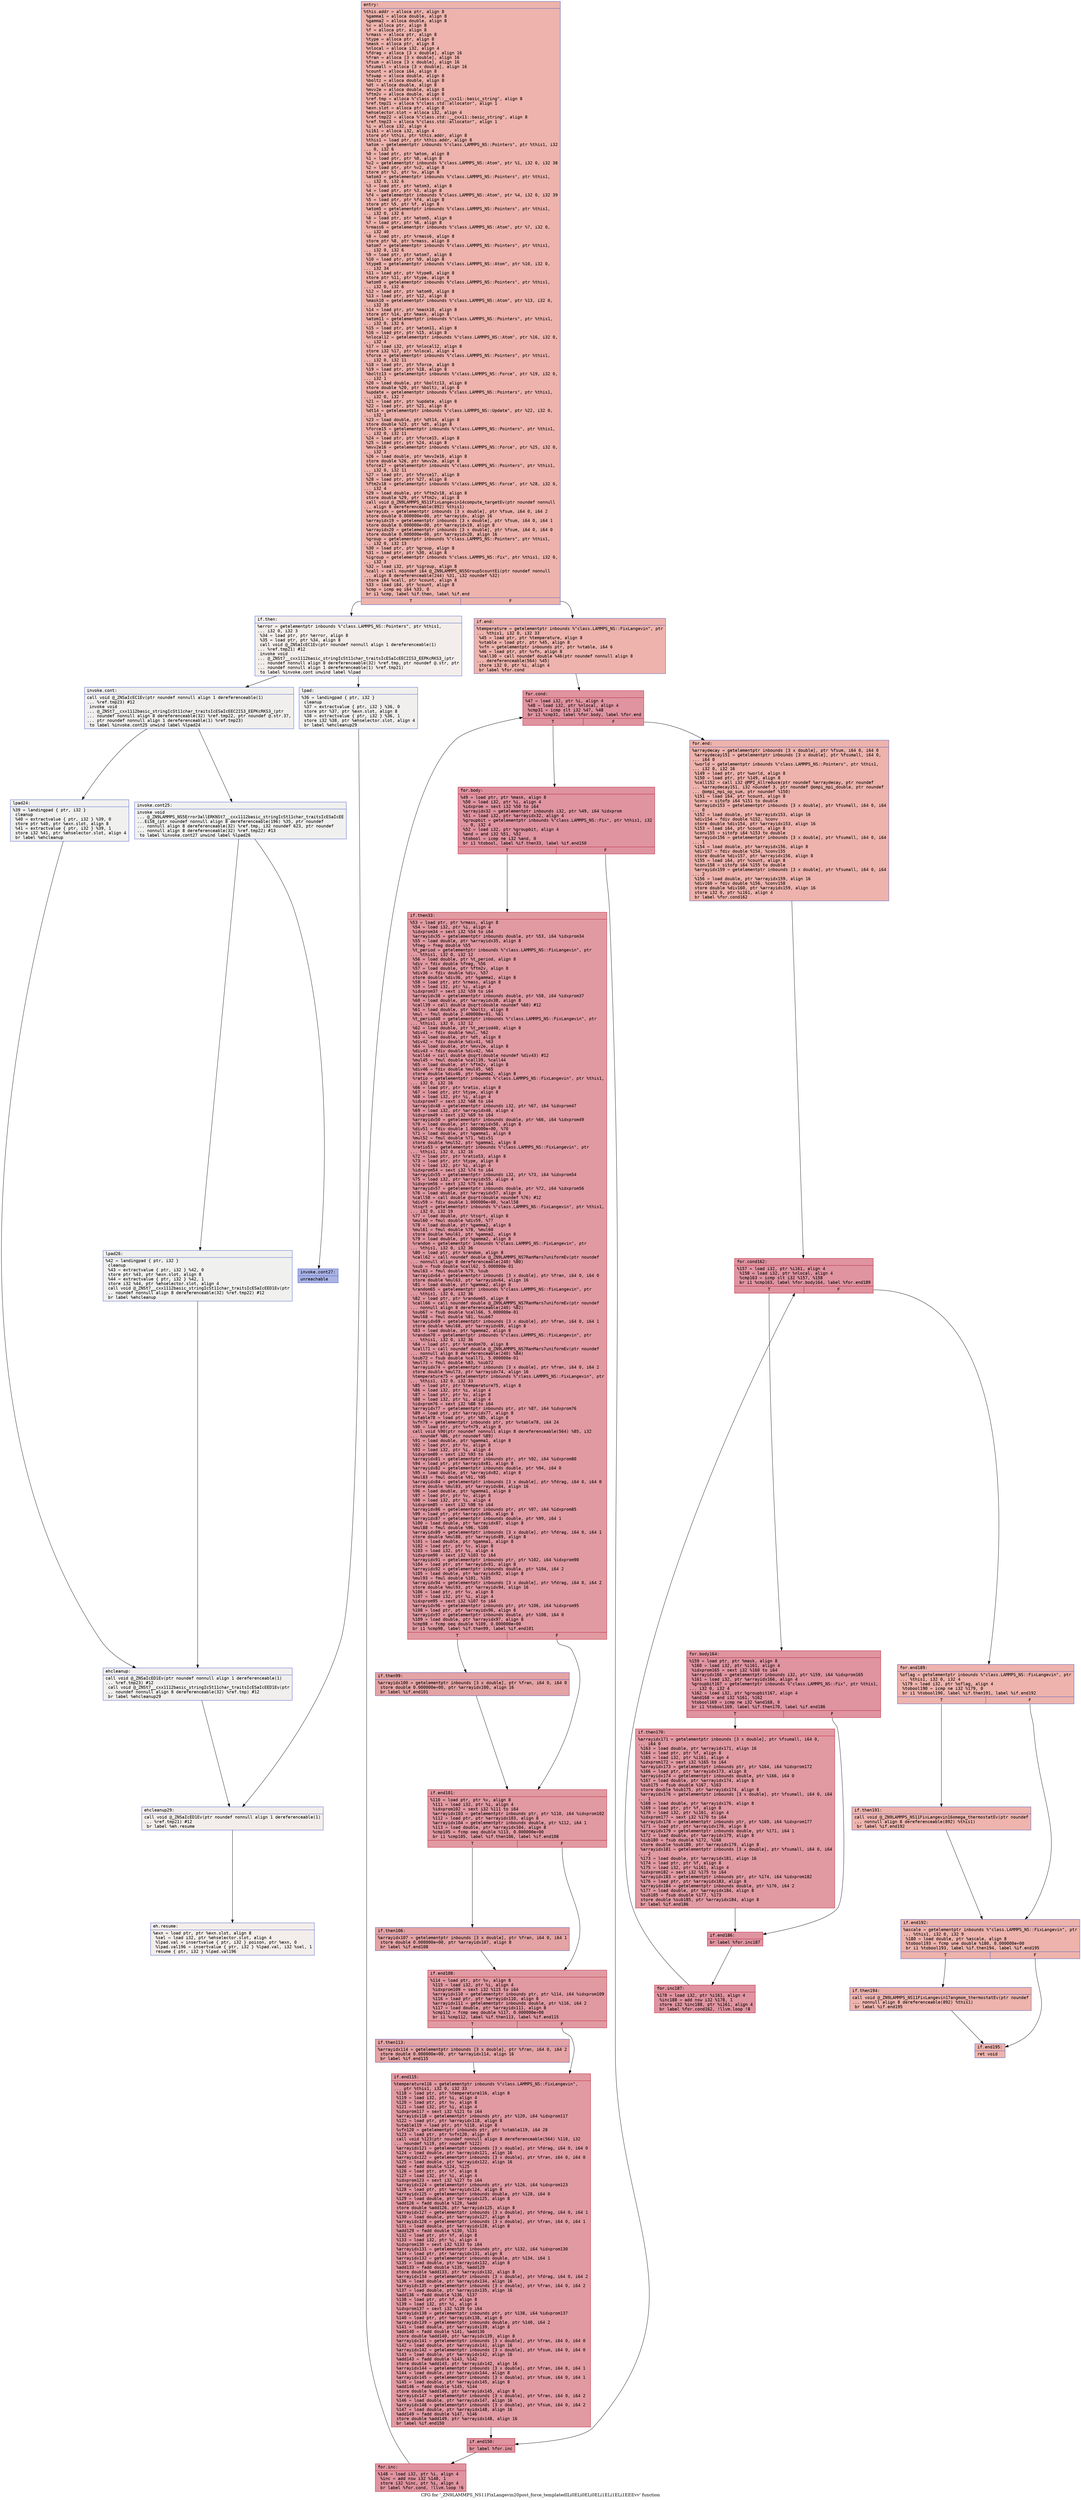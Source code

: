 digraph "CFG for '_ZN9LAMMPS_NS11FixLangevin20post_force_templatedILi0ELi0ELi0ELi1ELi1ELi1EEEvv' function" {
	label="CFG for '_ZN9LAMMPS_NS11FixLangevin20post_force_templatedILi0ELi0ELi0ELi1ELi1ELi1EEEvv' function";

	Node0x55e6b1f79470 [shape=record,color="#3d50c3ff", style=filled, fillcolor="#d6524470" fontname="Courier",label="{entry:\l|  %this.addr = alloca ptr, align 8\l  %gamma1 = alloca double, align 8\l  %gamma2 = alloca double, align 8\l  %v = alloca ptr, align 8\l  %f = alloca ptr, align 8\l  %rmass = alloca ptr, align 8\l  %type = alloca ptr, align 8\l  %mask = alloca ptr, align 8\l  %nlocal = alloca i32, align 4\l  %fdrag = alloca [3 x double], align 16\l  %fran = alloca [3 x double], align 16\l  %fsum = alloca [3 x double], align 16\l  %fsumall = alloca [3 x double], align 16\l  %count = alloca i64, align 8\l  %fswap = alloca double, align 8\l  %boltz = alloca double, align 8\l  %dt = alloca double, align 8\l  %mvv2e = alloca double, align 8\l  %ftm2v = alloca double, align 8\l  %ref.tmp = alloca %\"class.std::__cxx11::basic_string\", align 8\l  %ref.tmp21 = alloca %\"class.std::allocator\", align 1\l  %exn.slot = alloca ptr, align 8\l  %ehselector.slot = alloca i32, align 4\l  %ref.tmp22 = alloca %\"class.std::__cxx11::basic_string\", align 8\l  %ref.tmp23 = alloca %\"class.std::allocator\", align 1\l  %i = alloca i32, align 4\l  %i161 = alloca i32, align 4\l  store ptr %this, ptr %this.addr, align 8\l  %this1 = load ptr, ptr %this.addr, align 8\l  %atom = getelementptr inbounds %\"class.LAMMPS_NS::Pointers\", ptr %this1, i32\l... 0, i32 6\l  %0 = load ptr, ptr %atom, align 8\l  %1 = load ptr, ptr %0, align 8\l  %v2 = getelementptr inbounds %\"class.LAMMPS_NS::Atom\", ptr %1, i32 0, i32 38\l  %2 = load ptr, ptr %v2, align 8\l  store ptr %2, ptr %v, align 8\l  %atom3 = getelementptr inbounds %\"class.LAMMPS_NS::Pointers\", ptr %this1,\l... i32 0, i32 6\l  %3 = load ptr, ptr %atom3, align 8\l  %4 = load ptr, ptr %3, align 8\l  %f4 = getelementptr inbounds %\"class.LAMMPS_NS::Atom\", ptr %4, i32 0, i32 39\l  %5 = load ptr, ptr %f4, align 8\l  store ptr %5, ptr %f, align 8\l  %atom5 = getelementptr inbounds %\"class.LAMMPS_NS::Pointers\", ptr %this1,\l... i32 0, i32 6\l  %6 = load ptr, ptr %atom5, align 8\l  %7 = load ptr, ptr %6, align 8\l  %rmass6 = getelementptr inbounds %\"class.LAMMPS_NS::Atom\", ptr %7, i32 0,\l... i32 40\l  %8 = load ptr, ptr %rmass6, align 8\l  store ptr %8, ptr %rmass, align 8\l  %atom7 = getelementptr inbounds %\"class.LAMMPS_NS::Pointers\", ptr %this1,\l... i32 0, i32 6\l  %9 = load ptr, ptr %atom7, align 8\l  %10 = load ptr, ptr %9, align 8\l  %type8 = getelementptr inbounds %\"class.LAMMPS_NS::Atom\", ptr %10, i32 0,\l... i32 34\l  %11 = load ptr, ptr %type8, align 8\l  store ptr %11, ptr %type, align 8\l  %atom9 = getelementptr inbounds %\"class.LAMMPS_NS::Pointers\", ptr %this1,\l... i32 0, i32 6\l  %12 = load ptr, ptr %atom9, align 8\l  %13 = load ptr, ptr %12, align 8\l  %mask10 = getelementptr inbounds %\"class.LAMMPS_NS::Atom\", ptr %13, i32 0,\l... i32 35\l  %14 = load ptr, ptr %mask10, align 8\l  store ptr %14, ptr %mask, align 8\l  %atom11 = getelementptr inbounds %\"class.LAMMPS_NS::Pointers\", ptr %this1,\l... i32 0, i32 6\l  %15 = load ptr, ptr %atom11, align 8\l  %16 = load ptr, ptr %15, align 8\l  %nlocal12 = getelementptr inbounds %\"class.LAMMPS_NS::Atom\", ptr %16, i32 0,\l... i32 4\l  %17 = load i32, ptr %nlocal12, align 8\l  store i32 %17, ptr %nlocal, align 4\l  %force = getelementptr inbounds %\"class.LAMMPS_NS::Pointers\", ptr %this1,\l... i32 0, i32 11\l  %18 = load ptr, ptr %force, align 8\l  %19 = load ptr, ptr %18, align 8\l  %boltz13 = getelementptr inbounds %\"class.LAMMPS_NS::Force\", ptr %19, i32 0,\l... i32 1\l  %20 = load double, ptr %boltz13, align 8\l  store double %20, ptr %boltz, align 8\l  %update = getelementptr inbounds %\"class.LAMMPS_NS::Pointers\", ptr %this1,\l... i32 0, i32 7\l  %21 = load ptr, ptr %update, align 8\l  %22 = load ptr, ptr %21, align 8\l  %dt14 = getelementptr inbounds %\"class.LAMMPS_NS::Update\", ptr %22, i32 0,\l... i32 1\l  %23 = load double, ptr %dt14, align 8\l  store double %23, ptr %dt, align 8\l  %force15 = getelementptr inbounds %\"class.LAMMPS_NS::Pointers\", ptr %this1,\l... i32 0, i32 11\l  %24 = load ptr, ptr %force15, align 8\l  %25 = load ptr, ptr %24, align 8\l  %mvv2e16 = getelementptr inbounds %\"class.LAMMPS_NS::Force\", ptr %25, i32 0,\l... i32 3\l  %26 = load double, ptr %mvv2e16, align 8\l  store double %26, ptr %mvv2e, align 8\l  %force17 = getelementptr inbounds %\"class.LAMMPS_NS::Pointers\", ptr %this1,\l... i32 0, i32 11\l  %27 = load ptr, ptr %force17, align 8\l  %28 = load ptr, ptr %27, align 8\l  %ftm2v18 = getelementptr inbounds %\"class.LAMMPS_NS::Force\", ptr %28, i32 0,\l... i32 4\l  %29 = load double, ptr %ftm2v18, align 8\l  store double %29, ptr %ftm2v, align 8\l  call void @_ZN9LAMMPS_NS11FixLangevin14compute_targetEv(ptr noundef nonnull\l... align 8 dereferenceable(892) %this1)\l  %arrayidx = getelementptr inbounds [3 x double], ptr %fsum, i64 0, i64 2\l  store double 0.000000e+00, ptr %arrayidx, align 16\l  %arrayidx19 = getelementptr inbounds [3 x double], ptr %fsum, i64 0, i64 1\l  store double 0.000000e+00, ptr %arrayidx19, align 8\l  %arrayidx20 = getelementptr inbounds [3 x double], ptr %fsum, i64 0, i64 0\l  store double 0.000000e+00, ptr %arrayidx20, align 16\l  %group = getelementptr inbounds %\"class.LAMMPS_NS::Pointers\", ptr %this1,\l... i32 0, i32 13\l  %30 = load ptr, ptr %group, align 8\l  %31 = load ptr, ptr %30, align 8\l  %igroup = getelementptr inbounds %\"class.LAMMPS_NS::Fix\", ptr %this1, i32 0,\l... i32 3\l  %32 = load i32, ptr %igroup, align 8\l  %call = call noundef i64 @_ZN9LAMMPS_NS5Group5countEi(ptr noundef nonnull\l... align 8 dereferenceable(244) %31, i32 noundef %32)\l  store i64 %call, ptr %count, align 8\l  %33 = load i64, ptr %count, align 8\l  %cmp = icmp eq i64 %33, 0\l  br i1 %cmp, label %if.then, label %if.end\l|{<s0>T|<s1>F}}"];
	Node0x55e6b1f79470:s0 -> Node0x55e6b22b17d0[tooltip="entry -> if.then\nProbability 0.00%" ];
	Node0x55e6b1f79470:s1 -> Node0x55e6b22b1840[tooltip="entry -> if.end\nProbability 100.00%" ];
	Node0x55e6b22b17d0 [shape=record,color="#3d50c3ff", style=filled, fillcolor="#e5d8d170" fontname="Courier",label="{if.then:\l|  %error = getelementptr inbounds %\"class.LAMMPS_NS::Pointers\", ptr %this1,\l... i32 0, i32 3\l  %34 = load ptr, ptr %error, align 8\l  %35 = load ptr, ptr %34, align 8\l  call void @_ZNSaIcEC1Ev(ptr noundef nonnull align 1 dereferenceable(1)\l... %ref.tmp21) #12\l  invoke void\l... @_ZNSt7__cxx1112basic_stringIcSt11char_traitsIcESaIcEEC2IS3_EEPKcRKS3_(ptr\l... noundef nonnull align 8 dereferenceable(32) %ref.tmp, ptr noundef @.str, ptr\l... noundef nonnull align 1 dereferenceable(1) %ref.tmp21)\l          to label %invoke.cont unwind label %lpad\l}"];
	Node0x55e6b22b17d0 -> Node0x55e6b22b1cc0[tooltip="if.then -> invoke.cont\nProbability 50.00%" ];
	Node0x55e6b22b17d0 -> Node0x55e6b22b1d10[tooltip="if.then -> lpad\nProbability 50.00%" ];
	Node0x55e6b22b1cc0 [shape=record,color="#3d50c3ff", style=filled, fillcolor="#e0dbd870" fontname="Courier",label="{invoke.cont:\l|  call void @_ZNSaIcEC1Ev(ptr noundef nonnull align 1 dereferenceable(1)\l... %ref.tmp23) #12\l  invoke void\l... @_ZNSt7__cxx1112basic_stringIcSt11char_traitsIcESaIcEEC2IS3_EEPKcRKS3_(ptr\l... noundef nonnull align 8 dereferenceable(32) %ref.tmp22, ptr noundef @.str.37,\l... ptr noundef nonnull align 1 dereferenceable(1) %ref.tmp23)\l          to label %invoke.cont25 unwind label %lpad24\l}"];
	Node0x55e6b22b1cc0 -> Node0x55e6b22b2000[tooltip="invoke.cont -> invoke.cont25\nProbability 50.00%" ];
	Node0x55e6b22b1cc0 -> Node0x55e6b22b2050[tooltip="invoke.cont -> lpad24\nProbability 50.00%" ];
	Node0x55e6b22b2000 [shape=record,color="#3d50c3ff", style=filled, fillcolor="#dedcdb70" fontname="Courier",label="{invoke.cont25:\l|  invoke void\l... @_ZN9LAMMPS_NS5Error3allERKNSt7__cxx1112basic_stringIcSt11char_traitsIcESaIcEE\l...EiS8_(ptr noundef nonnull align 8 dereferenceable(196) %35, ptr noundef\l... nonnull align 8 dereferenceable(32) %ref.tmp, i32 noundef 623, ptr noundef\l... nonnull align 8 dereferenceable(32) %ref.tmp22) #13\l          to label %invoke.cont27 unwind label %lpad26\l}"];
	Node0x55e6b22b2000 -> Node0x55e6b22b1fb0[tooltip="invoke.cont25 -> invoke.cont27\nProbability 0.00%" ];
	Node0x55e6b22b2000 -> Node0x55e6b22b2280[tooltip="invoke.cont25 -> lpad26\nProbability 100.00%" ];
	Node0x55e6b22b1fb0 [shape=record,color="#3d50c3ff", style=filled, fillcolor="#3d50c370" fontname="Courier",label="{invoke.cont27:\l|  unreachable\l}"];
	Node0x55e6b22b1d10 [shape=record,color="#3d50c3ff", style=filled, fillcolor="#e0dbd870" fontname="Courier",label="{lpad:\l|  %36 = landingpad \{ ptr, i32 \}\l          cleanup\l  %37 = extractvalue \{ ptr, i32 \} %36, 0\l  store ptr %37, ptr %exn.slot, align 8\l  %38 = extractvalue \{ ptr, i32 \} %36, 1\l  store i32 %38, ptr %ehselector.slot, align 4\l  br label %ehcleanup29\l}"];
	Node0x55e6b22b1d10 -> Node0x55e6b22b2780[tooltip="lpad -> ehcleanup29\nProbability 100.00%" ];
	Node0x55e6b22b2050 [shape=record,color="#3d50c3ff", style=filled, fillcolor="#dedcdb70" fontname="Courier",label="{lpad24:\l|  %39 = landingpad \{ ptr, i32 \}\l          cleanup\l  %40 = extractvalue \{ ptr, i32 \} %39, 0\l  store ptr %40, ptr %exn.slot, align 8\l  %41 = extractvalue \{ ptr, i32 \} %39, 1\l  store i32 %41, ptr %ehselector.slot, align 4\l  br label %ehcleanup\l}"];
	Node0x55e6b22b2050 -> Node0x55e6b22b2ad0[tooltip="lpad24 -> ehcleanup\nProbability 100.00%" ];
	Node0x55e6b22b2280 [shape=record,color="#3d50c3ff", style=filled, fillcolor="#dedcdb70" fontname="Courier",label="{lpad26:\l|  %42 = landingpad \{ ptr, i32 \}\l          cleanup\l  %43 = extractvalue \{ ptr, i32 \} %42, 0\l  store ptr %43, ptr %exn.slot, align 8\l  %44 = extractvalue \{ ptr, i32 \} %42, 1\l  store i32 %44, ptr %ehselector.slot, align 4\l  call void @_ZNSt7__cxx1112basic_stringIcSt11char_traitsIcESaIcEED1Ev(ptr\l... noundef nonnull align 8 dereferenceable(32) %ref.tmp22) #12\l  br label %ehcleanup\l}"];
	Node0x55e6b22b2280 -> Node0x55e6b22b2ad0[tooltip="lpad26 -> ehcleanup\nProbability 100.00%" ];
	Node0x55e6b22b2ad0 [shape=record,color="#3d50c3ff", style=filled, fillcolor="#e0dbd870" fontname="Courier",label="{ehcleanup:\l|  call void @_ZNSaIcED1Ev(ptr noundef nonnull align 1 dereferenceable(1)\l... %ref.tmp23) #12\l  call void @_ZNSt7__cxx1112basic_stringIcSt11char_traitsIcESaIcEED1Ev(ptr\l... noundef nonnull align 8 dereferenceable(32) %ref.tmp) #12\l  br label %ehcleanup29\l}"];
	Node0x55e6b22b2ad0 -> Node0x55e6b22b2780[tooltip="ehcleanup -> ehcleanup29\nProbability 100.00%" ];
	Node0x55e6b22b2780 [shape=record,color="#3d50c3ff", style=filled, fillcolor="#e5d8d170" fontname="Courier",label="{ehcleanup29:\l|  call void @_ZNSaIcED1Ev(ptr noundef nonnull align 1 dereferenceable(1)\l... %ref.tmp21) #12\l  br label %eh.resume\l}"];
	Node0x55e6b22b2780 -> Node0x55e6b22b3380[tooltip="ehcleanup29 -> eh.resume\nProbability 100.00%" ];
	Node0x55e6b22b1840 [shape=record,color="#3d50c3ff", style=filled, fillcolor="#d6524470" fontname="Courier",label="{if.end:\l|  %temperature = getelementptr inbounds %\"class.LAMMPS_NS::FixLangevin\", ptr\l... %this1, i32 0, i32 33\l  %45 = load ptr, ptr %temperature, align 8\l  %vtable = load ptr, ptr %45, align 8\l  %vfn = getelementptr inbounds ptr, ptr %vtable, i64 6\l  %46 = load ptr, ptr %vfn, align 8\l  %call30 = call noundef double %46(ptr noundef nonnull align 8\l... dereferenceable(564) %45)\l  store i32 0, ptr %i, align 4\l  br label %for.cond\l}"];
	Node0x55e6b22b1840 -> Node0x55e6b22b3920[tooltip="if.end -> for.cond\nProbability 100.00%" ];
	Node0x55e6b22b3920 [shape=record,color="#b70d28ff", style=filled, fillcolor="#b70d2870" fontname="Courier",label="{for.cond:\l|  %47 = load i32, ptr %i, align 4\l  %48 = load i32, ptr %nlocal, align 4\l  %cmp31 = icmp slt i32 %47, %48\l  br i1 %cmp31, label %for.body, label %for.end\l|{<s0>T|<s1>F}}"];
	Node0x55e6b22b3920:s0 -> Node0x55e6b22b43d0[tooltip="for.cond -> for.body\nProbability 96.88%" ];
	Node0x55e6b22b3920:s1 -> Node0x55e6b22b4450[tooltip="for.cond -> for.end\nProbability 3.12%" ];
	Node0x55e6b22b43d0 [shape=record,color="#b70d28ff", style=filled, fillcolor="#b70d2870" fontname="Courier",label="{for.body:\l|  %49 = load ptr, ptr %mask, align 8\l  %50 = load i32, ptr %i, align 4\l  %idxprom = sext i32 %50 to i64\l  %arrayidx32 = getelementptr inbounds i32, ptr %49, i64 %idxprom\l  %51 = load i32, ptr %arrayidx32, align 4\l  %groupbit = getelementptr inbounds %\"class.LAMMPS_NS::Fix\", ptr %this1, i32\l... 0, i32 4\l  %52 = load i32, ptr %groupbit, align 4\l  %and = and i32 %51, %52\l  %tobool = icmp ne i32 %and, 0\l  br i1 %tobool, label %if.then33, label %if.end150\l|{<s0>T|<s1>F}}"];
	Node0x55e6b22b43d0:s0 -> Node0x55e6b22b4b20[tooltip="for.body -> if.then33\nProbability 62.50%" ];
	Node0x55e6b22b43d0:s1 -> Node0x55e6b22b4ba0[tooltip="for.body -> if.end150\nProbability 37.50%" ];
	Node0x55e6b22b4b20 [shape=record,color="#b70d28ff", style=filled, fillcolor="#bb1b2c70" fontname="Courier",label="{if.then33:\l|  %53 = load ptr, ptr %rmass, align 8\l  %54 = load i32, ptr %i, align 4\l  %idxprom34 = sext i32 %54 to i64\l  %arrayidx35 = getelementptr inbounds double, ptr %53, i64 %idxprom34\l  %55 = load double, ptr %arrayidx35, align 8\l  %fneg = fneg double %55\l  %t_period = getelementptr inbounds %\"class.LAMMPS_NS::FixLangevin\", ptr\l... %this1, i32 0, i32 12\l  %56 = load double, ptr %t_period, align 8\l  %div = fdiv double %fneg, %56\l  %57 = load double, ptr %ftm2v, align 8\l  %div36 = fdiv double %div, %57\l  store double %div36, ptr %gamma1, align 8\l  %58 = load ptr, ptr %rmass, align 8\l  %59 = load i32, ptr %i, align 4\l  %idxprom37 = sext i32 %59 to i64\l  %arrayidx38 = getelementptr inbounds double, ptr %58, i64 %idxprom37\l  %60 = load double, ptr %arrayidx38, align 8\l  %call39 = call double @sqrt(double noundef %60) #12\l  %61 = load double, ptr %boltz, align 8\l  %mul = fmul double 2.400000e+01, %61\l  %t_period40 = getelementptr inbounds %\"class.LAMMPS_NS::FixLangevin\", ptr\l... %this1, i32 0, i32 12\l  %62 = load double, ptr %t_period40, align 8\l  %div41 = fdiv double %mul, %62\l  %63 = load double, ptr %dt, align 8\l  %div42 = fdiv double %div41, %63\l  %64 = load double, ptr %mvv2e, align 8\l  %div43 = fdiv double %div42, %64\l  %call44 = call double @sqrt(double noundef %div43) #12\l  %mul45 = fmul double %call39, %call44\l  %65 = load double, ptr %ftm2v, align 8\l  %div46 = fdiv double %mul45, %65\l  store double %div46, ptr %gamma2, align 8\l  %ratio = getelementptr inbounds %\"class.LAMMPS_NS::FixLangevin\", ptr %this1,\l... i32 0, i32 16\l  %66 = load ptr, ptr %ratio, align 8\l  %67 = load ptr, ptr %type, align 8\l  %68 = load i32, ptr %i, align 4\l  %idxprom47 = sext i32 %68 to i64\l  %arrayidx48 = getelementptr inbounds i32, ptr %67, i64 %idxprom47\l  %69 = load i32, ptr %arrayidx48, align 4\l  %idxprom49 = sext i32 %69 to i64\l  %arrayidx50 = getelementptr inbounds double, ptr %66, i64 %idxprom49\l  %70 = load double, ptr %arrayidx50, align 8\l  %div51 = fdiv double 1.000000e+00, %70\l  %71 = load double, ptr %gamma1, align 8\l  %mul52 = fmul double %71, %div51\l  store double %mul52, ptr %gamma1, align 8\l  %ratio53 = getelementptr inbounds %\"class.LAMMPS_NS::FixLangevin\", ptr\l... %this1, i32 0, i32 16\l  %72 = load ptr, ptr %ratio53, align 8\l  %73 = load ptr, ptr %type, align 8\l  %74 = load i32, ptr %i, align 4\l  %idxprom54 = sext i32 %74 to i64\l  %arrayidx55 = getelementptr inbounds i32, ptr %73, i64 %idxprom54\l  %75 = load i32, ptr %arrayidx55, align 4\l  %idxprom56 = sext i32 %75 to i64\l  %arrayidx57 = getelementptr inbounds double, ptr %72, i64 %idxprom56\l  %76 = load double, ptr %arrayidx57, align 8\l  %call58 = call double @sqrt(double noundef %76) #12\l  %div59 = fdiv double 1.000000e+00, %call58\l  %tsqrt = getelementptr inbounds %\"class.LAMMPS_NS::FixLangevin\", ptr %this1,\l... i32 0, i32 19\l  %77 = load double, ptr %tsqrt, align 8\l  %mul60 = fmul double %div59, %77\l  %78 = load double, ptr %gamma2, align 8\l  %mul61 = fmul double %78, %mul60\l  store double %mul61, ptr %gamma2, align 8\l  %79 = load double, ptr %gamma2, align 8\l  %random = getelementptr inbounds %\"class.LAMMPS_NS::FixLangevin\", ptr\l... %this1, i32 0, i32 36\l  %80 = load ptr, ptr %random, align 8\l  %call62 = call noundef double @_ZN9LAMMPS_NS7RanMars7uniformEv(ptr noundef\l... nonnull align 8 dereferenceable(240) %80)\l  %sub = fsub double %call62, 5.000000e-01\l  %mul63 = fmul double %79, %sub\l  %arrayidx64 = getelementptr inbounds [3 x double], ptr %fran, i64 0, i64 0\l  store double %mul63, ptr %arrayidx64, align 16\l  %81 = load double, ptr %gamma2, align 8\l  %random65 = getelementptr inbounds %\"class.LAMMPS_NS::FixLangevin\", ptr\l... %this1, i32 0, i32 36\l  %82 = load ptr, ptr %random65, align 8\l  %call66 = call noundef double @_ZN9LAMMPS_NS7RanMars7uniformEv(ptr noundef\l... nonnull align 8 dereferenceable(240) %82)\l  %sub67 = fsub double %call66, 5.000000e-01\l  %mul68 = fmul double %81, %sub67\l  %arrayidx69 = getelementptr inbounds [3 x double], ptr %fran, i64 0, i64 1\l  store double %mul68, ptr %arrayidx69, align 8\l  %83 = load double, ptr %gamma2, align 8\l  %random70 = getelementptr inbounds %\"class.LAMMPS_NS::FixLangevin\", ptr\l... %this1, i32 0, i32 36\l  %84 = load ptr, ptr %random70, align 8\l  %call71 = call noundef double @_ZN9LAMMPS_NS7RanMars7uniformEv(ptr noundef\l... nonnull align 8 dereferenceable(240) %84)\l  %sub72 = fsub double %call71, 5.000000e-01\l  %mul73 = fmul double %83, %sub72\l  %arrayidx74 = getelementptr inbounds [3 x double], ptr %fran, i64 0, i64 2\l  store double %mul73, ptr %arrayidx74, align 16\l  %temperature75 = getelementptr inbounds %\"class.LAMMPS_NS::FixLangevin\", ptr\l... %this1, i32 0, i32 33\l  %85 = load ptr, ptr %temperature75, align 8\l  %86 = load i32, ptr %i, align 4\l  %87 = load ptr, ptr %v, align 8\l  %88 = load i32, ptr %i, align 4\l  %idxprom76 = sext i32 %88 to i64\l  %arrayidx77 = getelementptr inbounds ptr, ptr %87, i64 %idxprom76\l  %89 = load ptr, ptr %arrayidx77, align 8\l  %vtable78 = load ptr, ptr %85, align 8\l  %vfn79 = getelementptr inbounds ptr, ptr %vtable78, i64 24\l  %90 = load ptr, ptr %vfn79, align 8\l  call void %90(ptr noundef nonnull align 8 dereferenceable(564) %85, i32\l... noundef %86, ptr noundef %89)\l  %91 = load double, ptr %gamma1, align 8\l  %92 = load ptr, ptr %v, align 8\l  %93 = load i32, ptr %i, align 4\l  %idxprom80 = sext i32 %93 to i64\l  %arrayidx81 = getelementptr inbounds ptr, ptr %92, i64 %idxprom80\l  %94 = load ptr, ptr %arrayidx81, align 8\l  %arrayidx82 = getelementptr inbounds double, ptr %94, i64 0\l  %95 = load double, ptr %arrayidx82, align 8\l  %mul83 = fmul double %91, %95\l  %arrayidx84 = getelementptr inbounds [3 x double], ptr %fdrag, i64 0, i64 0\l  store double %mul83, ptr %arrayidx84, align 16\l  %96 = load double, ptr %gamma1, align 8\l  %97 = load ptr, ptr %v, align 8\l  %98 = load i32, ptr %i, align 4\l  %idxprom85 = sext i32 %98 to i64\l  %arrayidx86 = getelementptr inbounds ptr, ptr %97, i64 %idxprom85\l  %99 = load ptr, ptr %arrayidx86, align 8\l  %arrayidx87 = getelementptr inbounds double, ptr %99, i64 1\l  %100 = load double, ptr %arrayidx87, align 8\l  %mul88 = fmul double %96, %100\l  %arrayidx89 = getelementptr inbounds [3 x double], ptr %fdrag, i64 0, i64 1\l  store double %mul88, ptr %arrayidx89, align 8\l  %101 = load double, ptr %gamma1, align 8\l  %102 = load ptr, ptr %v, align 8\l  %103 = load i32, ptr %i, align 4\l  %idxprom90 = sext i32 %103 to i64\l  %arrayidx91 = getelementptr inbounds ptr, ptr %102, i64 %idxprom90\l  %104 = load ptr, ptr %arrayidx91, align 8\l  %arrayidx92 = getelementptr inbounds double, ptr %104, i64 2\l  %105 = load double, ptr %arrayidx92, align 8\l  %mul93 = fmul double %101, %105\l  %arrayidx94 = getelementptr inbounds [3 x double], ptr %fdrag, i64 0, i64 2\l  store double %mul93, ptr %arrayidx94, align 16\l  %106 = load ptr, ptr %v, align 8\l  %107 = load i32, ptr %i, align 4\l  %idxprom95 = sext i32 %107 to i64\l  %arrayidx96 = getelementptr inbounds ptr, ptr %106, i64 %idxprom95\l  %108 = load ptr, ptr %arrayidx96, align 8\l  %arrayidx97 = getelementptr inbounds double, ptr %108, i64 0\l  %109 = load double, ptr %arrayidx97, align 8\l  %cmp98 = fcmp oeq double %109, 0.000000e+00\l  br i1 %cmp98, label %if.then99, label %if.end101\l|{<s0>T|<s1>F}}"];
	Node0x55e6b22b4b20:s0 -> Node0x55e6b22bb750[tooltip="if.then33 -> if.then99\nProbability 62.50%" ];
	Node0x55e6b22b4b20:s1 -> Node0x55e6b22bb7d0[tooltip="if.then33 -> if.end101\nProbability 37.50%" ];
	Node0x55e6b22bb750 [shape=record,color="#3d50c3ff", style=filled, fillcolor="#c32e3170" fontname="Courier",label="{if.then99:\l|  %arrayidx100 = getelementptr inbounds [3 x double], ptr %fran, i64 0, i64 0\l  store double 0.000000e+00, ptr %arrayidx100, align 16\l  br label %if.end101\l}"];
	Node0x55e6b22bb750 -> Node0x55e6b22bb7d0[tooltip="if.then99 -> if.end101\nProbability 100.00%" ];
	Node0x55e6b22bb7d0 [shape=record,color="#b70d28ff", style=filled, fillcolor="#bb1b2c70" fontname="Courier",label="{if.end101:\l|  %110 = load ptr, ptr %v, align 8\l  %111 = load i32, ptr %i, align 4\l  %idxprom102 = sext i32 %111 to i64\l  %arrayidx103 = getelementptr inbounds ptr, ptr %110, i64 %idxprom102\l  %112 = load ptr, ptr %arrayidx103, align 8\l  %arrayidx104 = getelementptr inbounds double, ptr %112, i64 1\l  %113 = load double, ptr %arrayidx104, align 8\l  %cmp105 = fcmp oeq double %113, 0.000000e+00\l  br i1 %cmp105, label %if.then106, label %if.end108\l|{<s0>T|<s1>F}}"];
	Node0x55e6b22bb7d0:s0 -> Node0x55e6b22bc050[tooltip="if.end101 -> if.then106\nProbability 62.50%" ];
	Node0x55e6b22bb7d0:s1 -> Node0x55e6b22bc0d0[tooltip="if.end101 -> if.end108\nProbability 37.50%" ];
	Node0x55e6b22bc050 [shape=record,color="#3d50c3ff", style=filled, fillcolor="#c32e3170" fontname="Courier",label="{if.then106:\l|  %arrayidx107 = getelementptr inbounds [3 x double], ptr %fran, i64 0, i64 1\l  store double 0.000000e+00, ptr %arrayidx107, align 8\l  br label %if.end108\l}"];
	Node0x55e6b22bc050 -> Node0x55e6b22bc0d0[tooltip="if.then106 -> if.end108\nProbability 100.00%" ];
	Node0x55e6b22bc0d0 [shape=record,color="#b70d28ff", style=filled, fillcolor="#bb1b2c70" fontname="Courier",label="{if.end108:\l|  %114 = load ptr, ptr %v, align 8\l  %115 = load i32, ptr %i, align 4\l  %idxprom109 = sext i32 %115 to i64\l  %arrayidx110 = getelementptr inbounds ptr, ptr %114, i64 %idxprom109\l  %116 = load ptr, ptr %arrayidx110, align 8\l  %arrayidx111 = getelementptr inbounds double, ptr %116, i64 2\l  %117 = load double, ptr %arrayidx111, align 8\l  %cmp112 = fcmp oeq double %117, 0.000000e+00\l  br i1 %cmp112, label %if.then113, label %if.end115\l|{<s0>T|<s1>F}}"];
	Node0x55e6b22bc0d0:s0 -> Node0x55e6b22bc8f0[tooltip="if.end108 -> if.then113\nProbability 62.50%" ];
	Node0x55e6b22bc0d0:s1 -> Node0x55e6b22bc970[tooltip="if.end108 -> if.end115\nProbability 37.50%" ];
	Node0x55e6b22bc8f0 [shape=record,color="#3d50c3ff", style=filled, fillcolor="#c32e3170" fontname="Courier",label="{if.then113:\l|  %arrayidx114 = getelementptr inbounds [3 x double], ptr %fran, i64 0, i64 2\l  store double 0.000000e+00, ptr %arrayidx114, align 16\l  br label %if.end115\l}"];
	Node0x55e6b22bc8f0 -> Node0x55e6b22bc970[tooltip="if.then113 -> if.end115\nProbability 100.00%" ];
	Node0x55e6b22bc970 [shape=record,color="#b70d28ff", style=filled, fillcolor="#bb1b2c70" fontname="Courier",label="{if.end115:\l|  %temperature116 = getelementptr inbounds %\"class.LAMMPS_NS::FixLangevin\",\l... ptr %this1, i32 0, i32 33\l  %118 = load ptr, ptr %temperature116, align 8\l  %119 = load i32, ptr %i, align 4\l  %120 = load ptr, ptr %v, align 8\l  %121 = load i32, ptr %i, align 4\l  %idxprom117 = sext i32 %121 to i64\l  %arrayidx118 = getelementptr inbounds ptr, ptr %120, i64 %idxprom117\l  %122 = load ptr, ptr %arrayidx118, align 8\l  %vtable119 = load ptr, ptr %118, align 8\l  %vfn120 = getelementptr inbounds ptr, ptr %vtable119, i64 28\l  %123 = load ptr, ptr %vfn120, align 8\l  call void %123(ptr noundef nonnull align 8 dereferenceable(564) %118, i32\l... noundef %119, ptr noundef %122)\l  %arrayidx121 = getelementptr inbounds [3 x double], ptr %fdrag, i64 0, i64 0\l  %124 = load double, ptr %arrayidx121, align 16\l  %arrayidx122 = getelementptr inbounds [3 x double], ptr %fran, i64 0, i64 0\l  %125 = load double, ptr %arrayidx122, align 16\l  %add = fadd double %124, %125\l  %126 = load ptr, ptr %f, align 8\l  %127 = load i32, ptr %i, align 4\l  %idxprom123 = sext i32 %127 to i64\l  %arrayidx124 = getelementptr inbounds ptr, ptr %126, i64 %idxprom123\l  %128 = load ptr, ptr %arrayidx124, align 8\l  %arrayidx125 = getelementptr inbounds double, ptr %128, i64 0\l  %129 = load double, ptr %arrayidx125, align 8\l  %add126 = fadd double %129, %add\l  store double %add126, ptr %arrayidx125, align 8\l  %arrayidx127 = getelementptr inbounds [3 x double], ptr %fdrag, i64 0, i64 1\l  %130 = load double, ptr %arrayidx127, align 8\l  %arrayidx128 = getelementptr inbounds [3 x double], ptr %fran, i64 0, i64 1\l  %131 = load double, ptr %arrayidx128, align 8\l  %add129 = fadd double %130, %131\l  %132 = load ptr, ptr %f, align 8\l  %133 = load i32, ptr %i, align 4\l  %idxprom130 = sext i32 %133 to i64\l  %arrayidx131 = getelementptr inbounds ptr, ptr %132, i64 %idxprom130\l  %134 = load ptr, ptr %arrayidx131, align 8\l  %arrayidx132 = getelementptr inbounds double, ptr %134, i64 1\l  %135 = load double, ptr %arrayidx132, align 8\l  %add133 = fadd double %135, %add129\l  store double %add133, ptr %arrayidx132, align 8\l  %arrayidx134 = getelementptr inbounds [3 x double], ptr %fdrag, i64 0, i64 2\l  %136 = load double, ptr %arrayidx134, align 16\l  %arrayidx135 = getelementptr inbounds [3 x double], ptr %fran, i64 0, i64 2\l  %137 = load double, ptr %arrayidx135, align 16\l  %add136 = fadd double %136, %137\l  %138 = load ptr, ptr %f, align 8\l  %139 = load i32, ptr %i, align 4\l  %idxprom137 = sext i32 %139 to i64\l  %arrayidx138 = getelementptr inbounds ptr, ptr %138, i64 %idxprom137\l  %140 = load ptr, ptr %arrayidx138, align 8\l  %arrayidx139 = getelementptr inbounds double, ptr %140, i64 2\l  %141 = load double, ptr %arrayidx139, align 8\l  %add140 = fadd double %141, %add136\l  store double %add140, ptr %arrayidx139, align 8\l  %arrayidx141 = getelementptr inbounds [3 x double], ptr %fran, i64 0, i64 0\l  %142 = load double, ptr %arrayidx141, align 16\l  %arrayidx142 = getelementptr inbounds [3 x double], ptr %fsum, i64 0, i64 0\l  %143 = load double, ptr %arrayidx142, align 16\l  %add143 = fadd double %143, %142\l  store double %add143, ptr %arrayidx142, align 16\l  %arrayidx144 = getelementptr inbounds [3 x double], ptr %fran, i64 0, i64 1\l  %144 = load double, ptr %arrayidx144, align 8\l  %arrayidx145 = getelementptr inbounds [3 x double], ptr %fsum, i64 0, i64 1\l  %145 = load double, ptr %arrayidx145, align 8\l  %add146 = fadd double %145, %144\l  store double %add146, ptr %arrayidx145, align 8\l  %arrayidx147 = getelementptr inbounds [3 x double], ptr %fran, i64 0, i64 2\l  %146 = load double, ptr %arrayidx147, align 16\l  %arrayidx148 = getelementptr inbounds [3 x double], ptr %fsum, i64 0, i64 2\l  %147 = load double, ptr %arrayidx148, align 16\l  %add149 = fadd double %147, %146\l  store double %add149, ptr %arrayidx148, align 16\l  br label %if.end150\l}"];
	Node0x55e6b22bc970 -> Node0x55e6b22b4ba0[tooltip="if.end115 -> if.end150\nProbability 100.00%" ];
	Node0x55e6b22b4ba0 [shape=record,color="#b70d28ff", style=filled, fillcolor="#b70d2870" fontname="Courier",label="{if.end150:\l|  br label %for.inc\l}"];
	Node0x55e6b22b4ba0 -> Node0x55e6b22c0820[tooltip="if.end150 -> for.inc\nProbability 100.00%" ];
	Node0x55e6b22c0820 [shape=record,color="#b70d28ff", style=filled, fillcolor="#b70d2870" fontname="Courier",label="{for.inc:\l|  %148 = load i32, ptr %i, align 4\l  %inc = add nsw i32 %148, 1\l  store i32 %inc, ptr %i, align 4\l  br label %for.cond, !llvm.loop !6\l}"];
	Node0x55e6b22c0820 -> Node0x55e6b22b3920[tooltip="for.inc -> for.cond\nProbability 100.00%" ];
	Node0x55e6b22b4450 [shape=record,color="#3d50c3ff", style=filled, fillcolor="#d6524470" fontname="Courier",label="{for.end:\l|  %arraydecay = getelementptr inbounds [3 x double], ptr %fsum, i64 0, i64 0\l  %arraydecay151 = getelementptr inbounds [3 x double], ptr %fsumall, i64 0,\l... i64 0\l  %world = getelementptr inbounds %\"class.LAMMPS_NS::Pointers\", ptr %this1,\l... i32 0, i32 16\l  %149 = load ptr, ptr %world, align 8\l  %150 = load ptr, ptr %149, align 8\l  %call152 = call i32 @MPI_Allreduce(ptr noundef %arraydecay, ptr noundef\l... %arraydecay151, i32 noundef 3, ptr noundef @ompi_mpi_double, ptr noundef\l... @ompi_mpi_op_sum, ptr noundef %150)\l  %151 = load i64, ptr %count, align 8\l  %conv = sitofp i64 %151 to double\l  %arrayidx153 = getelementptr inbounds [3 x double], ptr %fsumall, i64 0, i64\l... 0\l  %152 = load double, ptr %arrayidx153, align 16\l  %div154 = fdiv double %152, %conv\l  store double %div154, ptr %arrayidx153, align 16\l  %153 = load i64, ptr %count, align 8\l  %conv155 = sitofp i64 %153 to double\l  %arrayidx156 = getelementptr inbounds [3 x double], ptr %fsumall, i64 0, i64\l... 1\l  %154 = load double, ptr %arrayidx156, align 8\l  %div157 = fdiv double %154, %conv155\l  store double %div157, ptr %arrayidx156, align 8\l  %155 = load i64, ptr %count, align 8\l  %conv158 = sitofp i64 %155 to double\l  %arrayidx159 = getelementptr inbounds [3 x double], ptr %fsumall, i64 0, i64\l... 2\l  %156 = load double, ptr %arrayidx159, align 16\l  %div160 = fdiv double %156, %conv158\l  store double %div160, ptr %arrayidx159, align 16\l  store i32 0, ptr %i161, align 4\l  br label %for.cond162\l}"];
	Node0x55e6b22b4450 -> Node0x55e6b22c1d90[tooltip="for.end -> for.cond162\nProbability 100.00%" ];
	Node0x55e6b22c1d90 [shape=record,color="#b70d28ff", style=filled, fillcolor="#b70d2870" fontname="Courier",label="{for.cond162:\l|  %157 = load i32, ptr %i161, align 4\l  %158 = load i32, ptr %nlocal, align 4\l  %cmp163 = icmp slt i32 %157, %158\l  br i1 %cmp163, label %for.body164, label %for.end189\l|{<s0>T|<s1>F}}"];
	Node0x55e6b22c1d90:s0 -> Node0x55e6b22c2030[tooltip="for.cond162 -> for.body164\nProbability 96.88%" ];
	Node0x55e6b22c1d90:s1 -> Node0x55e6b22c20b0[tooltip="for.cond162 -> for.end189\nProbability 3.12%" ];
	Node0x55e6b22c2030 [shape=record,color="#b70d28ff", style=filled, fillcolor="#b70d2870" fontname="Courier",label="{for.body164:\l|  %159 = load ptr, ptr %mask, align 8\l  %160 = load i32, ptr %i161, align 4\l  %idxprom165 = sext i32 %160 to i64\l  %arrayidx166 = getelementptr inbounds i32, ptr %159, i64 %idxprom165\l  %161 = load i32, ptr %arrayidx166, align 4\l  %groupbit167 = getelementptr inbounds %\"class.LAMMPS_NS::Fix\", ptr %this1,\l... i32 0, i32 4\l  %162 = load i32, ptr %groupbit167, align 4\l  %and168 = and i32 %161, %162\l  %tobool169 = icmp ne i32 %and168, 0\l  br i1 %tobool169, label %if.then170, label %if.end186\l|{<s0>T|<s1>F}}"];
	Node0x55e6b22c2030:s0 -> Node0x55e6b22c27b0[tooltip="for.body164 -> if.then170\nProbability 62.50%" ];
	Node0x55e6b22c2030:s1 -> Node0x55e6b22c2830[tooltip="for.body164 -> if.end186\nProbability 37.50%" ];
	Node0x55e6b22c27b0 [shape=record,color="#b70d28ff", style=filled, fillcolor="#bb1b2c70" fontname="Courier",label="{if.then170:\l|  %arrayidx171 = getelementptr inbounds [3 x double], ptr %fsumall, i64 0,\l... i64 0\l  %163 = load double, ptr %arrayidx171, align 16\l  %164 = load ptr, ptr %f, align 8\l  %165 = load i32, ptr %i161, align 4\l  %idxprom172 = sext i32 %165 to i64\l  %arrayidx173 = getelementptr inbounds ptr, ptr %164, i64 %idxprom172\l  %166 = load ptr, ptr %arrayidx173, align 8\l  %arrayidx174 = getelementptr inbounds double, ptr %166, i64 0\l  %167 = load double, ptr %arrayidx174, align 8\l  %sub175 = fsub double %167, %163\l  store double %sub175, ptr %arrayidx174, align 8\l  %arrayidx176 = getelementptr inbounds [3 x double], ptr %fsumall, i64 0, i64\l... 1\l  %168 = load double, ptr %arrayidx176, align 8\l  %169 = load ptr, ptr %f, align 8\l  %170 = load i32, ptr %i161, align 4\l  %idxprom177 = sext i32 %170 to i64\l  %arrayidx178 = getelementptr inbounds ptr, ptr %169, i64 %idxprom177\l  %171 = load ptr, ptr %arrayidx178, align 8\l  %arrayidx179 = getelementptr inbounds double, ptr %171, i64 1\l  %172 = load double, ptr %arrayidx179, align 8\l  %sub180 = fsub double %172, %168\l  store double %sub180, ptr %arrayidx179, align 8\l  %arrayidx181 = getelementptr inbounds [3 x double], ptr %fsumall, i64 0, i64\l... 2\l  %173 = load double, ptr %arrayidx181, align 16\l  %174 = load ptr, ptr %f, align 8\l  %175 = load i32, ptr %i161, align 4\l  %idxprom182 = sext i32 %175 to i64\l  %arrayidx183 = getelementptr inbounds ptr, ptr %174, i64 %idxprom182\l  %176 = load ptr, ptr %arrayidx183, align 8\l  %arrayidx184 = getelementptr inbounds double, ptr %176, i64 2\l  %177 = load double, ptr %arrayidx184, align 8\l  %sub185 = fsub double %177, %173\l  store double %sub185, ptr %arrayidx184, align 8\l  br label %if.end186\l}"];
	Node0x55e6b22c27b0 -> Node0x55e6b22c2830[tooltip="if.then170 -> if.end186\nProbability 100.00%" ];
	Node0x55e6b22c2830 [shape=record,color="#b70d28ff", style=filled, fillcolor="#b70d2870" fontname="Courier",label="{if.end186:\l|  br label %for.inc187\l}"];
	Node0x55e6b22c2830 -> Node0x55e6b22c3ed0[tooltip="if.end186 -> for.inc187\nProbability 100.00%" ];
	Node0x55e6b22c3ed0 [shape=record,color="#b70d28ff", style=filled, fillcolor="#b70d2870" fontname="Courier",label="{for.inc187:\l|  %178 = load i32, ptr %i161, align 4\l  %inc188 = add nsw i32 %178, 1\l  store i32 %inc188, ptr %i161, align 4\l  br label %for.cond162, !llvm.loop !8\l}"];
	Node0x55e6b22c3ed0 -> Node0x55e6b22c1d90[tooltip="for.inc187 -> for.cond162\nProbability 100.00%" ];
	Node0x55e6b22c20b0 [shape=record,color="#3d50c3ff", style=filled, fillcolor="#d6524470" fontname="Courier",label="{for.end189:\l|  %oflag = getelementptr inbounds %\"class.LAMMPS_NS::FixLangevin\", ptr\l... %this1, i32 0, i32 4\l  %179 = load i32, ptr %oflag, align 4\l  %tobool190 = icmp ne i32 %179, 0\l  br i1 %tobool190, label %if.then191, label %if.end192\l|{<s0>T|<s1>F}}"];
	Node0x55e6b22c20b0:s0 -> Node0x55e6b22c4570[tooltip="for.end189 -> if.then191\nProbability 62.50%" ];
	Node0x55e6b22c20b0:s1 -> Node0x55e6b22c45f0[tooltip="for.end189 -> if.end192\nProbability 37.50%" ];
	Node0x55e6b22c4570 [shape=record,color="#3d50c3ff", style=filled, fillcolor="#d8564670" fontname="Courier",label="{if.then191:\l|  call void @_ZN9LAMMPS_NS11FixLangevin16omega_thermostatEv(ptr noundef\l... nonnull align 8 dereferenceable(892) %this1)\l  br label %if.end192\l}"];
	Node0x55e6b22c4570 -> Node0x55e6b22c45f0[tooltip="if.then191 -> if.end192\nProbability 100.00%" ];
	Node0x55e6b22c45f0 [shape=record,color="#3d50c3ff", style=filled, fillcolor="#d6524470" fontname="Courier",label="{if.end192:\l|  %ascale = getelementptr inbounds %\"class.LAMMPS_NS::FixLangevin\", ptr\l... %this1, i32 0, i32 9\l  %180 = load double, ptr %ascale, align 8\l  %tobool193 = fcmp une double %180, 0.000000e+00\l  br i1 %tobool193, label %if.then194, label %if.end195\l|{<s0>T|<s1>F}}"];
	Node0x55e6b22c45f0:s0 -> Node0x55e6b22c4b20[tooltip="if.end192 -> if.then194\nProbability 62.50%" ];
	Node0x55e6b22c45f0:s1 -> Node0x55e6b22c4ba0[tooltip="if.end192 -> if.end195\nProbability 37.50%" ];
	Node0x55e6b22c4b20 [shape=record,color="#3d50c3ff", style=filled, fillcolor="#d8564670" fontname="Courier",label="{if.then194:\l|  call void @_ZN9LAMMPS_NS11FixLangevin17angmom_thermostatEv(ptr noundef\l... nonnull align 8 dereferenceable(892) %this1)\l  br label %if.end195\l}"];
	Node0x55e6b22c4b20 -> Node0x55e6b22c4ba0[tooltip="if.then194 -> if.end195\nProbability 100.00%" ];
	Node0x55e6b22c4ba0 [shape=record,color="#3d50c3ff", style=filled, fillcolor="#d6524470" fontname="Courier",label="{if.end195:\l|  ret void\l}"];
	Node0x55e6b22b3380 [shape=record,color="#3d50c3ff", style=filled, fillcolor="#e5d8d170" fontname="Courier",label="{eh.resume:\l|  %exn = load ptr, ptr %exn.slot, align 8\l  %sel = load i32, ptr %ehselector.slot, align 4\l  %lpad.val = insertvalue \{ ptr, i32 \} poison, ptr %exn, 0\l  %lpad.val196 = insertvalue \{ ptr, i32 \} %lpad.val, i32 %sel, 1\l  resume \{ ptr, i32 \} %lpad.val196\l}"];
}
